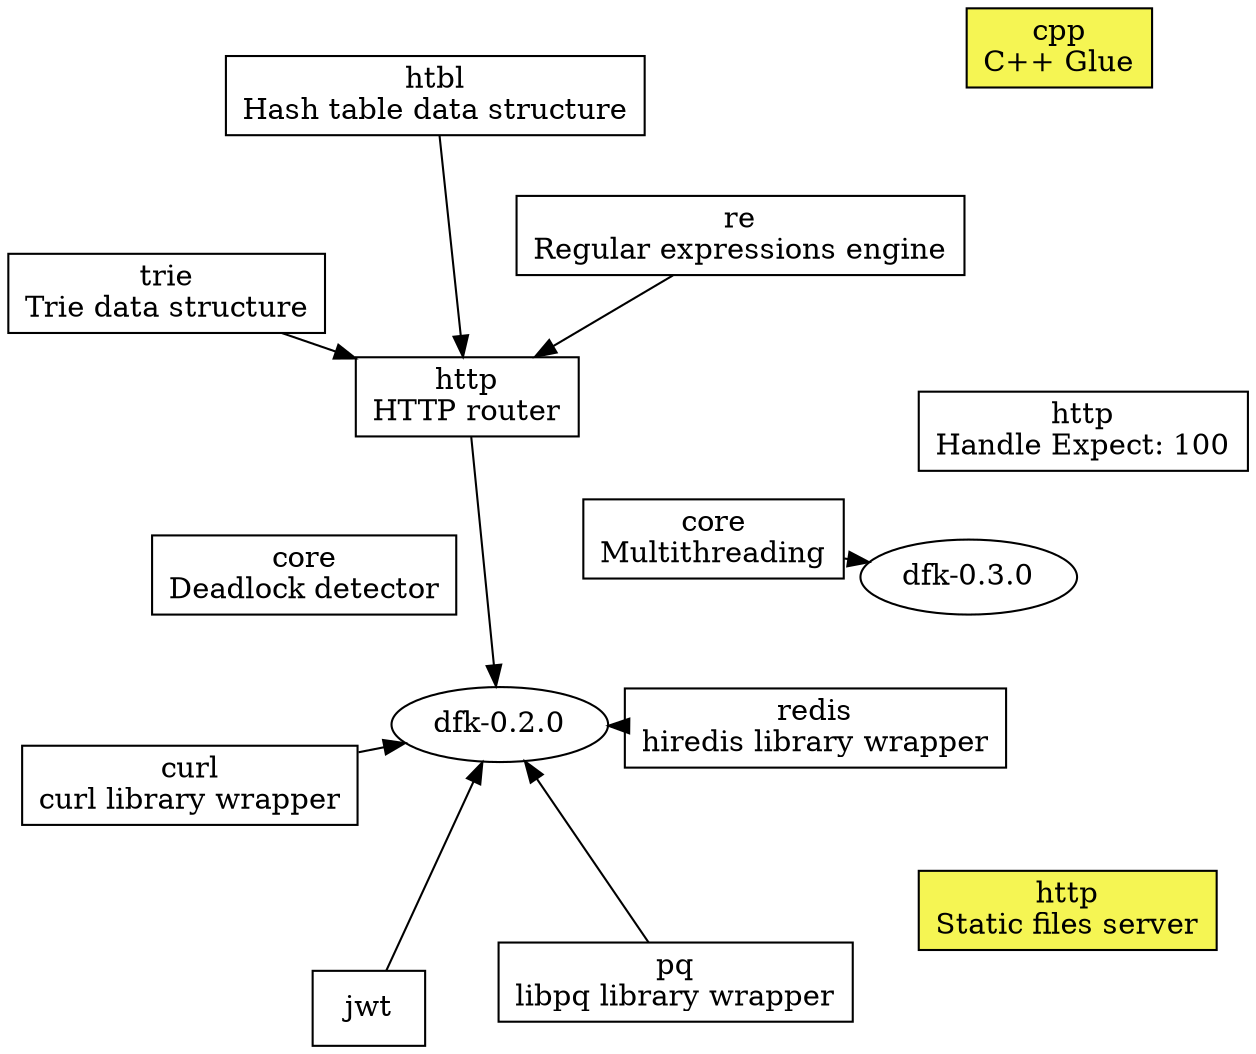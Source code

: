 digraph "DFK Library Roadmap - Current" {
  node [shape=box];
  overlap=false;
  layout=neato;

  cpp [label="cpp\nC++ Glue" style=filled fillcolor="#F5F553"];

  static [label="http\nStatic files server" style=filled fillcolor="#F5F553"];

  expect_100 [label="http\nHandle Expect: 100"];

  deadlock [label="core\nDeadlock detector"];

  curl [label="curl\ncurl library wrapper"];

  redis [label="redis\nhiredis library wrapper"];

  libpq [label="pq\nlibpq library wrapper"];

  mt [label="core\nMultithreading"];

  trie [label="trie\nTrie data structure"];

  re [label="re\nRegular expressions engine"];

  htbl [label="htbl\nHash table data structure"];

  router [label="http\nHTTP router"];
    trie -> router;
    re -> router;
    htbl -> router;

  dfk020 [label="dfk-0.2.0" shape=oval];
    jwt -> dfk020;
    redis -> dfk020;
    curl -> dfk020;
    libpq -> dfk020;
    router -> dfk020;

  dfk030 [label="dfk-0.3.0" shape=oval];
    mt -> dfk030;
}

